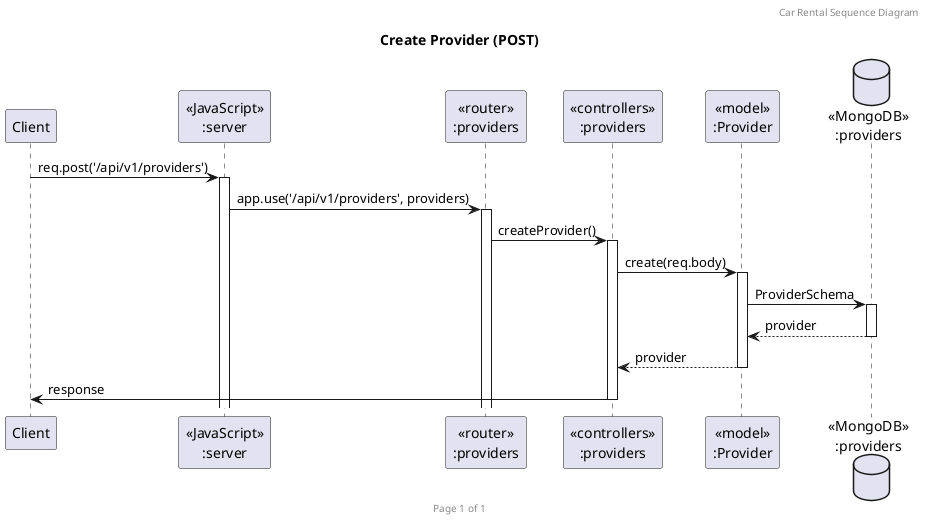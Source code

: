 @startuml Create Provider (POST)

header Car Rental Sequence Diagram
footer Page %page% of %lastpage%
title "Create Provider (POST)"

participant "Client" as client
participant "<<JavaScript>>\n:server" as server
participant "<<router>>\n:providers" as routerProviders
participant "<<controllers>>\n:providers" as controllersProviders
participant "<<model>>\n:Provider" as modelProvider
database "<<MongoDB>>\n:providers" as ProvidersDatabase

client -> server ++ : req.post('/api/v1/providers')
server -> routerProviders ++ : app.use('/api/v1/providers', providers)
routerProviders -> controllersProviders ++ : createProvider()
controllersProviders->modelProvider ++:create(req.body)
modelProvider ->ProvidersDatabase ++: ProviderSchema
ProvidersDatabase --> modelProvider --: provider
controllersProviders <-- modelProvider --:provider
controllersProviders->client --:response

@enduml

